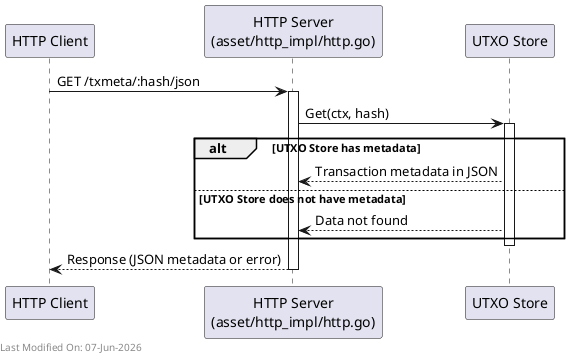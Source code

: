@startuml
participant "HTTP Client" as Client
participant "HTTP Server\n(asset/http_impl/http.go)" as HTTPServer
participant "UTXO Store" as UTXOStore

Client -> HTTPServer : GET /txmeta/:hash/json
activate HTTPServer

HTTPServer -> UTXOStore : Get(ctx, hash)
activate UTXOStore
alt UTXO Store has metadata
    UTXOStore --> HTTPServer : Transaction metadata in JSON
else UTXO Store does not have metadata
    UTXOStore --> HTTPServer : Data not found
end
deactivate UTXOStore

HTTPServer --> Client : Response (JSON metadata or error)
deactivate HTTPServer

left footer Last Modified On: %date("dd-MMM-yyyy")

@enduml
